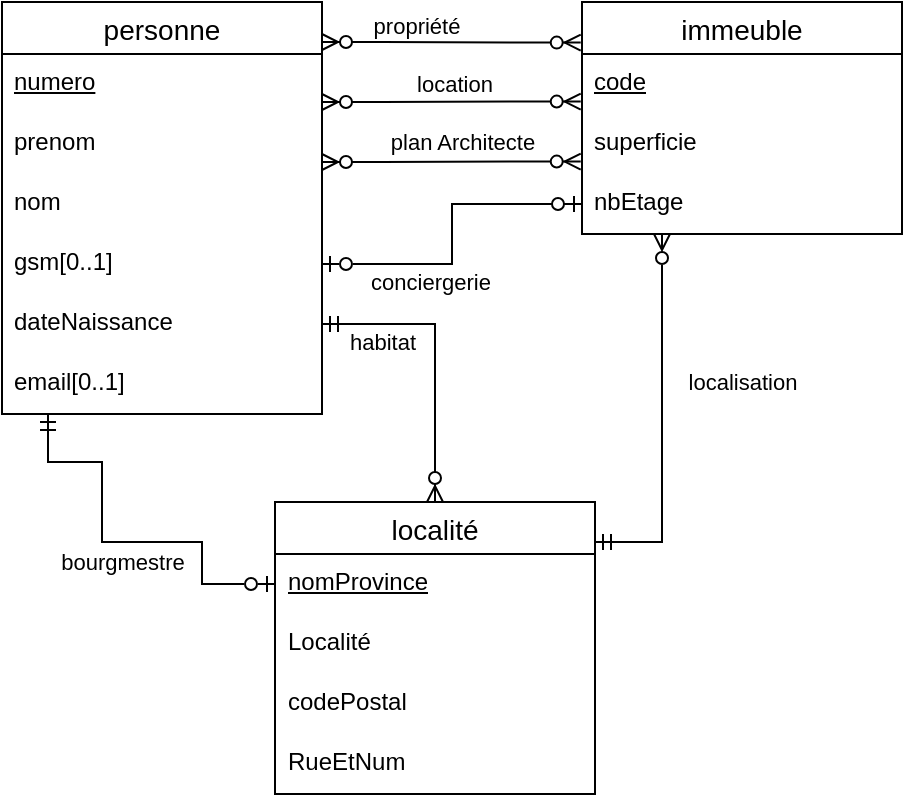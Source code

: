 <mxfile version="24.7.16">
  <diagram name="Page-1" id="yCdUQbI_RLipQ9IASlKy">
    <mxGraphModel dx="1725" dy="504" grid="1" gridSize="10" guides="1" tooltips="1" connect="1" arrows="1" fold="1" page="1" pageScale="1" pageWidth="850" pageHeight="1100" math="0" shadow="0">
      <root>
        <mxCell id="0" />
        <mxCell id="1" parent="0" />
        <mxCell id="0URlMTmFFdQYBF0f0ow6-1" value="personne" style="swimlane;fontStyle=0;childLayout=stackLayout;horizontal=1;startSize=26;horizontalStack=0;resizeParent=1;resizeParentMax=0;resizeLast=0;collapsible=1;marginBottom=0;align=center;fontSize=14;" vertex="1" parent="1">
          <mxGeometry x="-120" y="290" width="160" height="206" as="geometry" />
        </mxCell>
        <mxCell id="0URlMTmFFdQYBF0f0ow6-2" value="&lt;u&gt;numero&lt;/u&gt;" style="text;strokeColor=none;fillColor=none;spacingLeft=4;spacingRight=4;overflow=hidden;rotatable=0;points=[[0,0.5],[1,0.5]];portConstraint=eastwest;fontSize=12;whiteSpace=wrap;html=1;" vertex="1" parent="0URlMTmFFdQYBF0f0ow6-1">
          <mxGeometry y="26" width="160" height="30" as="geometry" />
        </mxCell>
        <mxCell id="0URlMTmFFdQYBF0f0ow6-4" value="prenom" style="text;strokeColor=none;fillColor=none;spacingLeft=4;spacingRight=4;overflow=hidden;rotatable=0;points=[[0,0.5],[1,0.5]];portConstraint=eastwest;fontSize=12;whiteSpace=wrap;html=1;" vertex="1" parent="0URlMTmFFdQYBF0f0ow6-1">
          <mxGeometry y="56" width="160" height="30" as="geometry" />
        </mxCell>
        <mxCell id="0URlMTmFFdQYBF0f0ow6-3" value="nom" style="text;strokeColor=none;fillColor=none;spacingLeft=4;spacingRight=4;overflow=hidden;rotatable=0;points=[[0,0.5],[1,0.5]];portConstraint=eastwest;fontSize=12;whiteSpace=wrap;html=1;" vertex="1" parent="0URlMTmFFdQYBF0f0ow6-1">
          <mxGeometry y="86" width="160" height="30" as="geometry" />
        </mxCell>
        <mxCell id="0URlMTmFFdQYBF0f0ow6-10" value="gsm[0..1]" style="text;strokeColor=none;fillColor=none;spacingLeft=4;spacingRight=4;overflow=hidden;rotatable=0;points=[[0,0.5],[1,0.5]];portConstraint=eastwest;fontSize=12;whiteSpace=wrap;html=1;" vertex="1" parent="0URlMTmFFdQYBF0f0ow6-1">
          <mxGeometry y="116" width="160" height="30" as="geometry" />
        </mxCell>
        <mxCell id="0URlMTmFFdQYBF0f0ow6-5" value="dateNaissance" style="text;strokeColor=none;fillColor=none;spacingLeft=4;spacingRight=4;overflow=hidden;rotatable=0;points=[[0,0.5],[1,0.5]];portConstraint=eastwest;fontSize=12;whiteSpace=wrap;html=1;" vertex="1" parent="0URlMTmFFdQYBF0f0ow6-1">
          <mxGeometry y="146" width="160" height="30" as="geometry" />
        </mxCell>
        <mxCell id="0URlMTmFFdQYBF0f0ow6-12" value="email[0..1]" style="text;strokeColor=none;fillColor=none;spacingLeft=4;spacingRight=4;overflow=hidden;rotatable=0;points=[[0,0.5],[1,0.5]];portConstraint=eastwest;fontSize=12;whiteSpace=wrap;html=1;" vertex="1" parent="0URlMTmFFdQYBF0f0ow6-1">
          <mxGeometry y="176" width="160" height="30" as="geometry" />
        </mxCell>
        <mxCell id="0URlMTmFFdQYBF0f0ow6-21" value="immeuble" style="swimlane;fontStyle=0;childLayout=stackLayout;horizontal=1;startSize=26;horizontalStack=0;resizeParent=1;resizeParentMax=0;resizeLast=0;collapsible=1;marginBottom=0;align=center;fontSize=14;" vertex="1" parent="1">
          <mxGeometry x="170" y="290" width="160" height="116" as="geometry" />
        </mxCell>
        <mxCell id="0URlMTmFFdQYBF0f0ow6-22" value="&lt;u&gt;code&lt;/u&gt;" style="text;strokeColor=none;fillColor=none;spacingLeft=4;spacingRight=4;overflow=hidden;rotatable=0;points=[[0,0.5],[1,0.5]];portConstraint=eastwest;fontSize=12;whiteSpace=wrap;html=1;" vertex="1" parent="0URlMTmFFdQYBF0f0ow6-21">
          <mxGeometry y="26" width="160" height="30" as="geometry" />
        </mxCell>
        <mxCell id="0URlMTmFFdQYBF0f0ow6-23" value="superficie" style="text;strokeColor=none;fillColor=none;spacingLeft=4;spacingRight=4;overflow=hidden;rotatable=0;points=[[0,0.5],[1,0.5]];portConstraint=eastwest;fontSize=12;whiteSpace=wrap;html=1;" vertex="1" parent="0URlMTmFFdQYBF0f0ow6-21">
          <mxGeometry y="56" width="160" height="30" as="geometry" />
        </mxCell>
        <mxCell id="0URlMTmFFdQYBF0f0ow6-24" value="nbEtage" style="text;strokeColor=none;fillColor=none;spacingLeft=4;spacingRight=4;overflow=hidden;rotatable=0;points=[[0,0.5],[1,0.5]];portConstraint=eastwest;fontSize=12;whiteSpace=wrap;html=1;" vertex="1" parent="0URlMTmFFdQYBF0f0ow6-21">
          <mxGeometry y="86" width="160" height="30" as="geometry" />
        </mxCell>
        <mxCell id="0URlMTmFFdQYBF0f0ow6-28" value="localité" style="swimlane;fontStyle=0;childLayout=stackLayout;horizontal=1;startSize=26;horizontalStack=0;resizeParent=1;resizeParentMax=0;resizeLast=0;collapsible=1;marginBottom=0;align=center;fontSize=14;" vertex="1" parent="1">
          <mxGeometry x="16.5" y="540" width="160" height="146" as="geometry" />
        </mxCell>
        <mxCell id="0URlMTmFFdQYBF0f0ow6-29" value="&lt;u&gt;nomProvince&lt;/u&gt;" style="text;strokeColor=none;fillColor=none;spacingLeft=4;spacingRight=4;overflow=hidden;rotatable=0;points=[[0,0.5],[1,0.5]];portConstraint=eastwest;fontSize=12;whiteSpace=wrap;html=1;" vertex="1" parent="0URlMTmFFdQYBF0f0ow6-28">
          <mxGeometry y="26" width="160" height="30" as="geometry" />
        </mxCell>
        <mxCell id="0URlMTmFFdQYBF0f0ow6-27" value="Localité" style="text;strokeColor=none;fillColor=none;spacingLeft=4;spacingRight=4;overflow=hidden;rotatable=0;points=[[0,0.5],[1,0.5]];portConstraint=eastwest;fontSize=12;whiteSpace=wrap;html=1;" vertex="1" parent="0URlMTmFFdQYBF0f0ow6-28">
          <mxGeometry y="56" width="160" height="30" as="geometry" />
        </mxCell>
        <mxCell id="0URlMTmFFdQYBF0f0ow6-26" value="codePostal" style="text;strokeColor=none;fillColor=none;spacingLeft=4;spacingRight=4;overflow=hidden;rotatable=0;points=[[0,0.5],[1,0.5]];portConstraint=eastwest;fontSize=12;whiteSpace=wrap;html=1;" vertex="1" parent="0URlMTmFFdQYBF0f0ow6-28">
          <mxGeometry y="86" width="160" height="30" as="geometry" />
        </mxCell>
        <mxCell id="0URlMTmFFdQYBF0f0ow6-25" value="RueEtNum" style="text;strokeColor=none;fillColor=none;spacingLeft=4;spacingRight=4;overflow=hidden;rotatable=0;points=[[0,0.5],[1,0.5]];portConstraint=eastwest;fontSize=12;whiteSpace=wrap;html=1;" vertex="1" parent="0URlMTmFFdQYBF0f0ow6-28">
          <mxGeometry y="116" width="160" height="30" as="geometry" />
        </mxCell>
        <mxCell id="0URlMTmFFdQYBF0f0ow6-32" value="" style="edgeStyle=entityRelationEdgeStyle;fontSize=12;html=1;endArrow=ERzeroToMany;endFill=1;startArrow=ERzeroToMany;rounded=0;entryX=-0.004;entryY=0.175;entryDx=0;entryDy=0;entryPerimeter=0;" edge="1" parent="1" target="0URlMTmFFdQYBF0f0ow6-21">
          <mxGeometry width="100" height="100" relative="1" as="geometry">
            <mxPoint x="40" y="310" as="sourcePoint" />
            <mxPoint x="150" y="310" as="targetPoint" />
            <Array as="points">
              <mxPoint x="90" y="309" />
            </Array>
          </mxGeometry>
        </mxCell>
        <mxCell id="0URlMTmFFdQYBF0f0ow6-44" value="propriété" style="edgeLabel;html=1;align=center;verticalAlign=middle;resizable=0;points=[];" vertex="1" connectable="0" parent="0URlMTmFFdQYBF0f0ow6-32">
          <mxGeometry x="-0.273" y="8" relative="1" as="geometry">
            <mxPoint as="offset" />
          </mxGeometry>
        </mxCell>
        <mxCell id="0URlMTmFFdQYBF0f0ow6-33" value="" style="edgeStyle=entityRelationEdgeStyle;fontSize=12;html=1;endArrow=ERzeroToMany;endFill=1;startArrow=ERzeroToMany;rounded=0;entryX=-0.004;entryY=0.793;entryDx=0;entryDy=0;entryPerimeter=0;" edge="1" parent="1" target="0URlMTmFFdQYBF0f0ow6-22">
          <mxGeometry width="100" height="100" relative="1" as="geometry">
            <mxPoint x="40" y="340" as="sourcePoint" />
            <mxPoint x="150" y="340" as="targetPoint" />
          </mxGeometry>
        </mxCell>
        <mxCell id="0URlMTmFFdQYBF0f0ow6-45" value="location" style="edgeLabel;html=1;align=center;verticalAlign=middle;resizable=0;points=[];" vertex="1" connectable="0" parent="0URlMTmFFdQYBF0f0ow6-33">
          <mxGeometry x="-0.364" y="6" relative="1" as="geometry">
            <mxPoint x="25" y="-3" as="offset" />
          </mxGeometry>
        </mxCell>
        <mxCell id="0URlMTmFFdQYBF0f0ow6-34" value="" style="edgeStyle=entityRelationEdgeStyle;fontSize=12;html=1;endArrow=ERzeroToMany;endFill=1;startArrow=ERzeroToMany;rounded=0;entryX=-0.004;entryY=0.793;entryDx=0;entryDy=0;entryPerimeter=0;" edge="1" parent="1" target="0URlMTmFFdQYBF0f0ow6-23">
          <mxGeometry width="100" height="100" relative="1" as="geometry">
            <mxPoint x="40" y="370" as="sourcePoint" />
            <mxPoint x="150" y="370" as="targetPoint" />
          </mxGeometry>
        </mxCell>
        <mxCell id="0URlMTmFFdQYBF0f0ow6-35" value="" style="edgeStyle=elbowEdgeStyle;fontSize=12;html=1;endArrow=ERzeroToOne;startArrow=ERzeroToOne;rounded=0;elbow=vertical;startFill=0;" edge="1" parent="1" source="0URlMTmFFdQYBF0f0ow6-10" target="0URlMTmFFdQYBF0f0ow6-24">
          <mxGeometry width="100" height="100" relative="1" as="geometry">
            <mxPoint x="70" y="480" as="sourcePoint" />
            <mxPoint x="290.08" y="420" as="targetPoint" />
          </mxGeometry>
        </mxCell>
        <mxCell id="0URlMTmFFdQYBF0f0ow6-47" value="conciergerie" style="edgeLabel;html=1;align=center;verticalAlign=middle;resizable=0;points=[];" vertex="1" connectable="0" parent="0URlMTmFFdQYBF0f0ow6-35">
          <mxGeometry x="-0.629" y="4" relative="1" as="geometry">
            <mxPoint x="24" y="13" as="offset" />
          </mxGeometry>
        </mxCell>
        <mxCell id="0URlMTmFFdQYBF0f0ow6-36" value="" style="edgeStyle=orthogonalEdgeStyle;fontSize=12;html=1;endArrow=ERzeroToMany;startArrow=ERmandOne;rounded=0;endFill=0;" edge="1" parent="1" source="0URlMTmFFdQYBF0f0ow6-28" target="0URlMTmFFdQYBF0f0ow6-24">
          <mxGeometry width="100" height="100" relative="1" as="geometry">
            <mxPoint x="160" y="490" as="sourcePoint" />
            <mxPoint x="260" y="330" as="targetPoint" />
            <Array as="points">
              <mxPoint x="210" y="560" />
            </Array>
          </mxGeometry>
        </mxCell>
        <mxCell id="0URlMTmFFdQYBF0f0ow6-38" value="" style="edgeStyle=orthogonalEdgeStyle;fontSize=12;html=1;endArrow=ERmandOne;startArrow=ERzeroToOne;rounded=0;startFill=0;endFill=0;" edge="1" parent="1" source="0URlMTmFFdQYBF0f0ow6-29" target="0URlMTmFFdQYBF0f0ow6-12">
          <mxGeometry width="100" height="100" relative="1" as="geometry">
            <mxPoint x="-200" y="640" as="sourcePoint" />
            <mxPoint x="-130" y="510" as="targetPoint" />
            <Array as="points">
              <mxPoint x="-20" y="581" />
              <mxPoint x="-20" y="560" />
              <mxPoint x="-70" y="560" />
              <mxPoint x="-70" y="520" />
              <mxPoint x="-97" y="520" />
            </Array>
          </mxGeometry>
        </mxCell>
        <mxCell id="0URlMTmFFdQYBF0f0ow6-41" value="" style="edgeStyle=orthogonalEdgeStyle;fontSize=12;html=1;endArrow=ERzeroToMany;startArrow=ERmandOne;rounded=0;entryX=0.5;entryY=0;entryDx=0;entryDy=0;" edge="1" parent="1" source="0URlMTmFFdQYBF0f0ow6-5" target="0URlMTmFFdQYBF0f0ow6-28">
          <mxGeometry width="100" height="100" relative="1" as="geometry">
            <mxPoint x="160" y="450" as="sourcePoint" />
            <mxPoint x="260" y="350" as="targetPoint" />
          </mxGeometry>
        </mxCell>
        <mxCell id="0URlMTmFFdQYBF0f0ow6-48" value="plan Architecte" style="edgeLabel;html=1;align=center;verticalAlign=middle;resizable=0;points=[];" vertex="1" connectable="0" parent="1">
          <mxGeometry x="110.002" y="359.996" as="geometry" />
        </mxCell>
        <mxCell id="0URlMTmFFdQYBF0f0ow6-49" value="habitat" style="edgeLabel;html=1;align=center;verticalAlign=middle;resizable=0;points=[];" vertex="1" connectable="0" parent="1">
          <mxGeometry x="70.0" y="460" as="geometry" />
        </mxCell>
        <mxCell id="0URlMTmFFdQYBF0f0ow6-50" value="localisation " style="edgeLabel;html=1;align=center;verticalAlign=middle;resizable=0;points=[];" vertex="1" connectable="0" parent="1">
          <mxGeometry x="250.0" y="480" as="geometry" />
        </mxCell>
        <mxCell id="0URlMTmFFdQYBF0f0ow6-51" value="bourgmestre" style="edgeLabel;html=1;align=center;verticalAlign=middle;resizable=0;points=[];" vertex="1" connectable="0" parent="1">
          <mxGeometry x="-60.0" y="570" as="geometry" />
        </mxCell>
      </root>
    </mxGraphModel>
  </diagram>
</mxfile>
